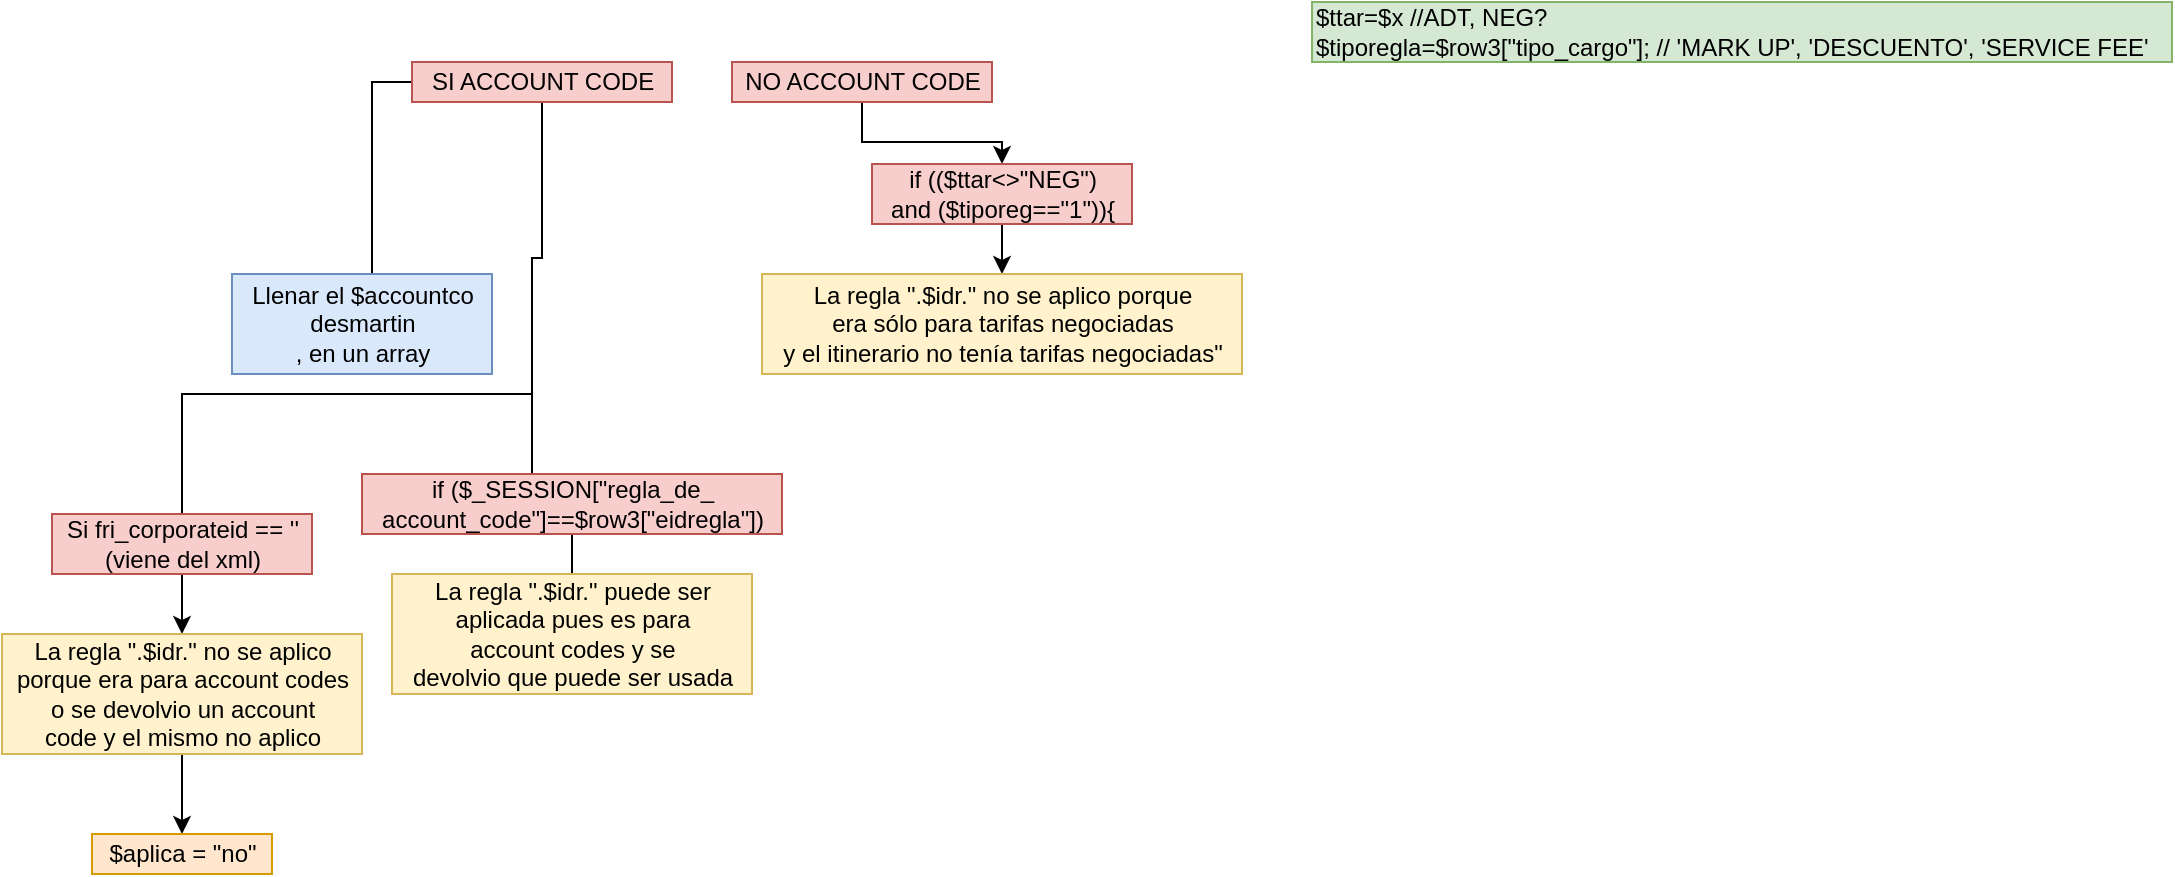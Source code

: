 <mxfile version="13.1.2" type="github">
  <diagram id="xHOJisQdkb2OtT_eh4bX" name="Page-1">
    <mxGraphModel dx="1592" dy="1062" grid="1" gridSize="10" guides="1" tooltips="1" connect="1" arrows="1" fold="1" page="1" pageScale="1" pageWidth="827" pageHeight="1169" math="0" shadow="0">
      <root>
        <mxCell id="0" />
        <mxCell id="1" parent="0" />
        <mxCell id="XplwRi0R-BkFfsx55WH8-6" style="edgeStyle=orthogonalEdgeStyle;rounded=0;orthogonalLoop=1;jettySize=auto;html=1;" edge="1" parent="1" source="XplwRi0R-BkFfsx55WH8-1">
          <mxGeometry relative="1" as="geometry">
            <mxPoint x="70" y="180" as="targetPoint" />
          </mxGeometry>
        </mxCell>
        <mxCell id="XplwRi0R-BkFfsx55WH8-9" value="" style="edgeStyle=orthogonalEdgeStyle;rounded=0;orthogonalLoop=1;jettySize=auto;html=1;entryX=0.431;entryY=0.95;entryDx=0;entryDy=0;entryPerimeter=0;" edge="1" parent="1" source="XplwRi0R-BkFfsx55WH8-1" target="XplwRi0R-BkFfsx55WH8-8">
          <mxGeometry relative="1" as="geometry">
            <Array as="points">
              <mxPoint x="155" y="162" />
              <mxPoint x="150" y="162" />
              <mxPoint x="150" y="230" />
              <mxPoint x="-25" y="230" />
              <mxPoint x="-25" y="309" />
            </Array>
          </mxGeometry>
        </mxCell>
        <mxCell id="XplwRi0R-BkFfsx55WH8-1" value="&lt;font style=&quot;vertical-align: inherit&quot;&gt;&lt;font style=&quot;vertical-align: inherit&quot;&gt;SI ACCOUNT CODE&lt;br&gt;&lt;/font&gt;&lt;/font&gt;" style="text;html=1;align=center;verticalAlign=middle;resizable=0;points=[];autosize=1;fillColor=#f8cecc;strokeColor=#b85450;" vertex="1" parent="1">
          <mxGeometry x="90" y="64" width="130" height="20" as="geometry" />
        </mxCell>
        <mxCell id="XplwRi0R-BkFfsx55WH8-11" value="" style="edgeStyle=orthogonalEdgeStyle;rounded=0;orthogonalLoop=1;jettySize=auto;html=1;" edge="1" parent="1" source="XplwRi0R-BkFfsx55WH8-8" target="XplwRi0R-BkFfsx55WH8-10">
          <mxGeometry relative="1" as="geometry" />
        </mxCell>
        <mxCell id="XplwRi0R-BkFfsx55WH8-8" value="&lt;font style=&quot;vertical-align: inherit&quot;&gt;&lt;font style=&quot;vertical-align: inherit&quot;&gt;Si fri_corporateid == &#39;&#39;&lt;br&gt;(viene del xml)&lt;br&gt;&lt;/font&gt;&lt;/font&gt;" style="text;html=1;align=center;verticalAlign=middle;resizable=0;points=[];autosize=1;fillColor=#f8cecc;strokeColor=#b85450;" vertex="1" parent="1">
          <mxGeometry x="-90" y="290" width="130" height="30" as="geometry" />
        </mxCell>
        <mxCell id="XplwRi0R-BkFfsx55WH8-22" value="" style="edgeStyle=orthogonalEdgeStyle;rounded=0;orthogonalLoop=1;jettySize=auto;html=1;" edge="1" parent="1" source="XplwRi0R-BkFfsx55WH8-10" target="XplwRi0R-BkFfsx55WH8-21">
          <mxGeometry relative="1" as="geometry" />
        </mxCell>
        <mxCell id="XplwRi0R-BkFfsx55WH8-10" value="&lt;font style=&quot;vertical-align: inherit&quot;&gt;&lt;font style=&quot;vertical-align: inherit&quot;&gt;La regla &quot;.$idr.&quot; no se aplico &lt;br&gt;porque era para account codes&lt;br&gt;o se devolvio un account &lt;br&gt;code y el mismo no aplico&lt;br&gt;&lt;/font&gt;&lt;/font&gt;" style="text;html=1;align=center;verticalAlign=middle;resizable=0;points=[];autosize=1;fillColor=#fff2cc;strokeColor=#d6b656;" vertex="1" parent="1">
          <mxGeometry x="-115" y="350" width="180" height="60" as="geometry" />
        </mxCell>
        <mxCell id="XplwRi0R-BkFfsx55WH8-21" value="&lt;font style=&quot;vertical-align: inherit&quot;&gt;&lt;font style=&quot;vertical-align: inherit&quot;&gt;$aplica = &quot;no&quot;&lt;br&gt;&lt;/font&gt;&lt;/font&gt;" style="text;html=1;align=center;verticalAlign=middle;resizable=0;points=[];autosize=1;fillColor=#ffe6cc;strokeColor=#d79b00;" vertex="1" parent="1">
          <mxGeometry x="-70" y="450" width="90" height="20" as="geometry" />
        </mxCell>
        <mxCell id="XplwRi0R-BkFfsx55WH8-19" value="" style="edgeStyle=orthogonalEdgeStyle;rounded=0;orthogonalLoop=1;jettySize=auto;html=1;" edge="1" parent="1" source="XplwRi0R-BkFfsx55WH8-2" target="XplwRi0R-BkFfsx55WH8-18">
          <mxGeometry relative="1" as="geometry" />
        </mxCell>
        <mxCell id="XplwRi0R-BkFfsx55WH8-2" value="&lt;font style=&quot;vertical-align: inherit&quot;&gt;&lt;font style=&quot;vertical-align: inherit&quot;&gt;NO ACCOUNT CODE&lt;br&gt;&lt;/font&gt;&lt;/font&gt;" style="text;html=1;align=center;verticalAlign=middle;resizable=0;points=[];autosize=1;fillColor=#f8cecc;strokeColor=#b85450;" vertex="1" parent="1">
          <mxGeometry x="250" y="64" width="130" height="20" as="geometry" />
        </mxCell>
        <mxCell id="XplwRi0R-BkFfsx55WH8-24" value="" style="edgeStyle=orthogonalEdgeStyle;rounded=0;orthogonalLoop=1;jettySize=auto;html=1;" edge="1" parent="1" source="XplwRi0R-BkFfsx55WH8-18" target="XplwRi0R-BkFfsx55WH8-23">
          <mxGeometry relative="1" as="geometry" />
        </mxCell>
        <mxCell id="XplwRi0R-BkFfsx55WH8-18" value="&lt;font style=&quot;vertical-align: inherit&quot;&gt;&lt;font style=&quot;vertical-align: inherit&quot;&gt;if (($ttar&amp;lt;&amp;gt;&quot;NEG&quot;) &lt;br&gt;and ($tiporeg==&quot;1&quot;)){&lt;br&gt;&lt;/font&gt;&lt;/font&gt;" style="text;html=1;align=center;verticalAlign=middle;resizable=0;points=[];autosize=1;fillColor=#f8cecc;strokeColor=#b85450;" vertex="1" parent="1">
          <mxGeometry x="320" y="115" width="130" height="30" as="geometry" />
        </mxCell>
        <mxCell id="XplwRi0R-BkFfsx55WH8-23" value="&lt;font style=&quot;vertical-align: inherit&quot;&gt;&lt;font style=&quot;vertical-align: inherit&quot;&gt;La regla &quot;.$idr.&quot; no se aplico porque &lt;br&gt;era sólo para tarifas negociadas &lt;br&gt;y el itinerario no tenía tarifas negociadas&quot;&lt;br&gt;&lt;/font&gt;&lt;/font&gt;" style="text;html=1;align=center;verticalAlign=middle;resizable=0;points=[];autosize=1;fillColor=#fff2cc;strokeColor=#d6b656;direction=west;" vertex="1" parent="1">
          <mxGeometry x="265" y="170" width="240" height="50" as="geometry" />
        </mxCell>
        <mxCell id="XplwRi0R-BkFfsx55WH8-7" value="Llenar el&amp;nbsp;$accountco&lt;br&gt;desmartin&lt;br&gt;, en un array" style="text;html=1;align=center;verticalAlign=middle;resizable=0;points=[];autosize=1;fillColor=#dae8fc;strokeColor=#6c8ebf;" vertex="1" parent="1">
          <mxGeometry y="170" width="130" height="50" as="geometry" />
        </mxCell>
        <mxCell id="XplwRi0R-BkFfsx55WH8-12" value="" style="endArrow=classic;html=1;" edge="1" parent="1">
          <mxGeometry width="50" height="50" relative="1" as="geometry">
            <mxPoint x="150" y="230" as="sourcePoint" />
            <mxPoint x="150" y="280" as="targetPoint" />
            <Array as="points" />
          </mxGeometry>
        </mxCell>
        <mxCell id="XplwRi0R-BkFfsx55WH8-16" value="" style="edgeStyle=orthogonalEdgeStyle;rounded=0;orthogonalLoop=1;jettySize=auto;html=1;" edge="1" parent="1" source="XplwRi0R-BkFfsx55WH8-14">
          <mxGeometry relative="1" as="geometry">
            <mxPoint x="170" y="330" as="targetPoint" />
            <Array as="points">
              <mxPoint x="170" y="320" />
            </Array>
          </mxGeometry>
        </mxCell>
        <mxCell id="XplwRi0R-BkFfsx55WH8-14" value="if ($_SESSION[&quot;regla_de_&lt;br&gt;account_code&quot;]==$row3[&quot;eidregla&quot;])" style="text;html=1;align=center;verticalAlign=middle;resizable=0;points=[];autosize=1;fillColor=#f8cecc;strokeColor=#b85450;" vertex="1" parent="1">
          <mxGeometry x="65" y="270" width="210" height="30" as="geometry" />
        </mxCell>
        <mxCell id="XplwRi0R-BkFfsx55WH8-17" value="La regla &quot;.$idr.&quot; puede ser &lt;br&gt;aplicada pues es para &lt;br&gt;account codes y se &lt;br&gt;devolvio que puede ser usada" style="text;html=1;align=center;verticalAlign=middle;resizable=0;points=[];autosize=1;fillColor=#fff2cc;strokeColor=#d6b656;" vertex="1" parent="1">
          <mxGeometry x="80" y="320" width="180" height="60" as="geometry" />
        </mxCell>
        <mxCell id="XplwRi0R-BkFfsx55WH8-20" value="&lt;div&gt;$ttar=$x //ADT, NEG?&lt;/div&gt;&lt;div&gt;$tiporegla=$row3[&quot;tipo_cargo&quot;]; // &#39;MARK UP&#39;, &#39;DESCUENTO&#39;, &#39;SERVICE FEE&#39;&lt;/div&gt;" style="text;html=1;align=left;verticalAlign=middle;resizable=0;points=[];autosize=1;fillColor=#d5e8d4;strokeColor=#82b366;" vertex="1" parent="1">
          <mxGeometry x="540" y="34" width="430" height="30" as="geometry" />
        </mxCell>
      </root>
    </mxGraphModel>
  </diagram>
</mxfile>
